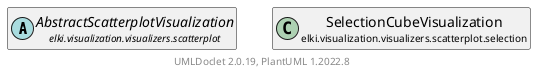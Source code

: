 @startuml
    remove .*\.(Instance|Par|Parameterizer|Factory)$
    set namespaceSeparator none
    hide empty fields
    hide empty methods

    class "<size:14>SelectionCubeVisualization.Instance\n<size:10>elki.visualization.visualizers.scatterplot.selection" as elki.visualization.visualizers.scatterplot.selection.SelectionCubeVisualization.Instance [[SelectionCubeVisualization.Instance.html]] {
        {static} +MARKER: String
        {static} +CSS_CUBE: String
        {static} +CSS_CUBEFRAME: String
        +Instance(VisualizerContext, VisualizationTask, VisualizationPlot, double, double, Projection)
        -addCSSClasses(SVGPlot): void
        -setSVGRect(SVGPlot, Projection2D): void
        +fullRedraw(): void
    }

    abstract class "<size:14>AbstractScatterplotVisualization\n<size:10>elki.visualization.visualizers.scatterplot" as elki.visualization.visualizers.scatterplot.AbstractScatterplotVisualization [[../AbstractScatterplotVisualization.html]]
    class "<size:14>SelectionCubeVisualization\n<size:10>elki.visualization.visualizers.scatterplot.selection" as elki.visualization.visualizers.scatterplot.selection.SelectionCubeVisualization [[SelectionCubeVisualization.html]]

    elki.visualization.visualizers.scatterplot.AbstractScatterplotVisualization <|-- elki.visualization.visualizers.scatterplot.selection.SelectionCubeVisualization.Instance
    elki.visualization.visualizers.scatterplot.selection.SelectionCubeVisualization +-- elki.visualization.visualizers.scatterplot.selection.SelectionCubeVisualization.Instance

    center footer UMLDoclet 2.0.19, PlantUML 1.2022.8
@enduml

